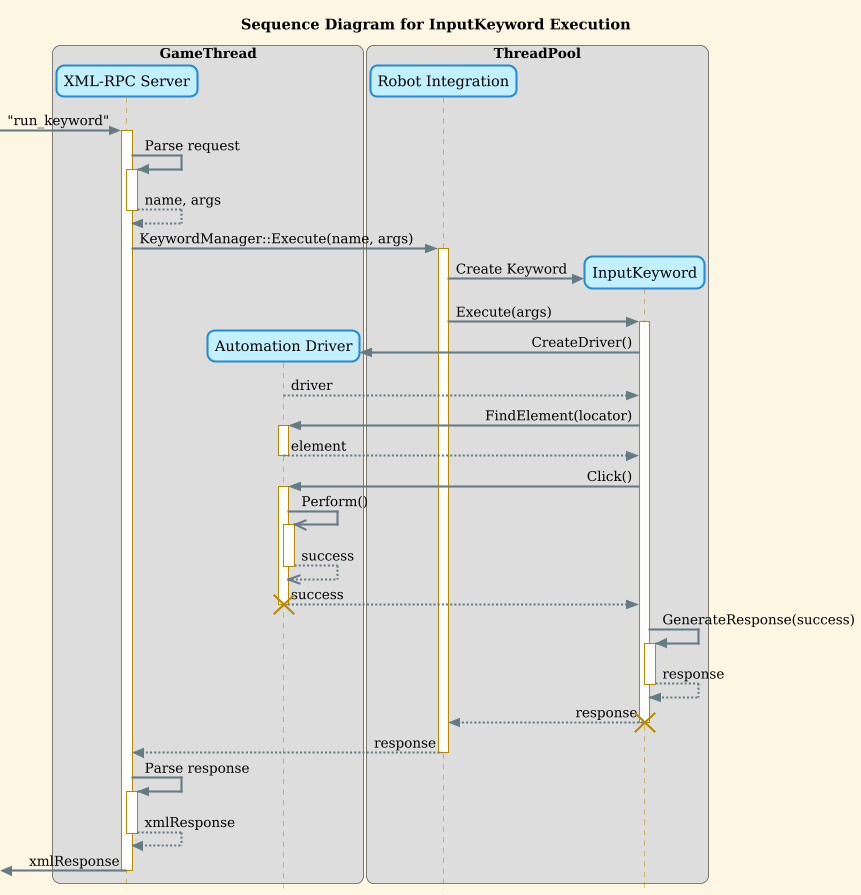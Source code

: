 @startuml

!theme sunlust
skinparam style strictuml
autoactivate on

title "Sequence Diagram for InputKeyword Execution"

box GameThread
    participant "XML-RPC Server" as HTTP
    participant "Automation Driver" as Driver
end box

box ThreadPool
    participant "Robot Integration" as Robot
    participant "InputKeyword" as Keyword
end box

' Incoming Request
[-> HTTP : "run_keyword"
HTTP -> HTTP : Parse request
return name, args
HTTP -> Robot : KeywordManager::Execute(name, args)
Robot -> Keyword ** : Create Keyword
Robot -> Keyword : Execute(args)

' Create Keyword and locate Element
Keyword -> Driver ** : CreateDriver()
Driver --> Keyword : driver
Keyword -> Driver : FindElement(locator)
return element

' Perform Action on Element
Keyword -> Driver : Click()
Driver ->> Driver : Perform()
return success
return success
destroy Driver

' Generate Response
Keyword -> Keyword : GenerateResponse(success)
return response
Keyword --> Robot : response
destroy Keyword
Robot --> HTTP : response

' Finish Request
HTTP -> HTTP : Parse response
return xmlResponse
[<- HTTP -- : xmlResponse

@enduml